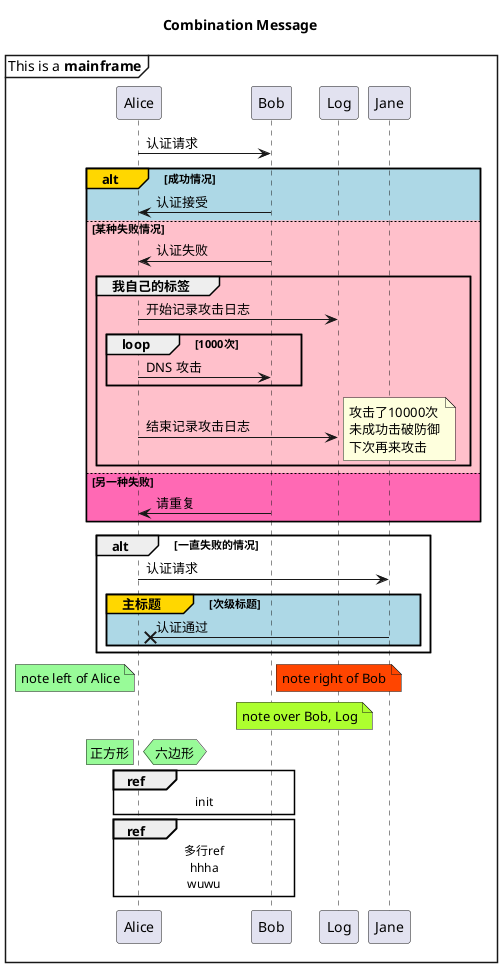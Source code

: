@startuml combination

title Combination Message
mainframe This is a **mainframe**

/'
alt/else
opt 次级标题
loop 次级标题
par 次级标题
break 次级标题
critical 次级标题
ref 次级标题
group 主标题 [次级标题]

end 用来结束分组
'/

Alice -> Bob: 认证请求

' 第一个颜色挨着alt
alt#Gold #LightBlue 成功情况
    Bob -> Alice: 认证接受
else #Pink 某种失败情况
    Bob -> Alice: 认证失败
    group 我自己的标签
        Alice -> Log : 开始记录攻击日志
        loop 1000次
            Alice -> Bob: DNS 攻击
        end
        Alice -> Log : 结束记录攻击日志
        note right  /'left right'/
            攻击了10000次
            未成功击破防御
            下次再来攻击
        end note
    end
else #HotPink 另一种失败
    Bob -> Alice: 请重复
end

alt 一直失败的情况
Alice -> Jane : 认证请求
group#Gold #LightBlue 主标题 [次级标题]
    Alice x<- Jane : 认证通过
end
end


' 相对位置注释 可以加颜色
note left of Alice #PaleGreen
    note left of Alice
end note
' / ：和前一个同一级对齐
/ note right of Bob #OrangeRed
    note right of Bob
end note

' 好像只能over两个
note over Bob, Log #GreenYellow
    note over Bob, Log
end note

' 改变note形状
rnote left of Alice #PaleGreen
    正方形
end note
/ hnote right of Alice #PaleGreen
    六边形
end note

' ref
ref over Alice, Bob : init

ref over Alice, Bob
    多行ref
    hhha
    wuwu
end ref


@enduml